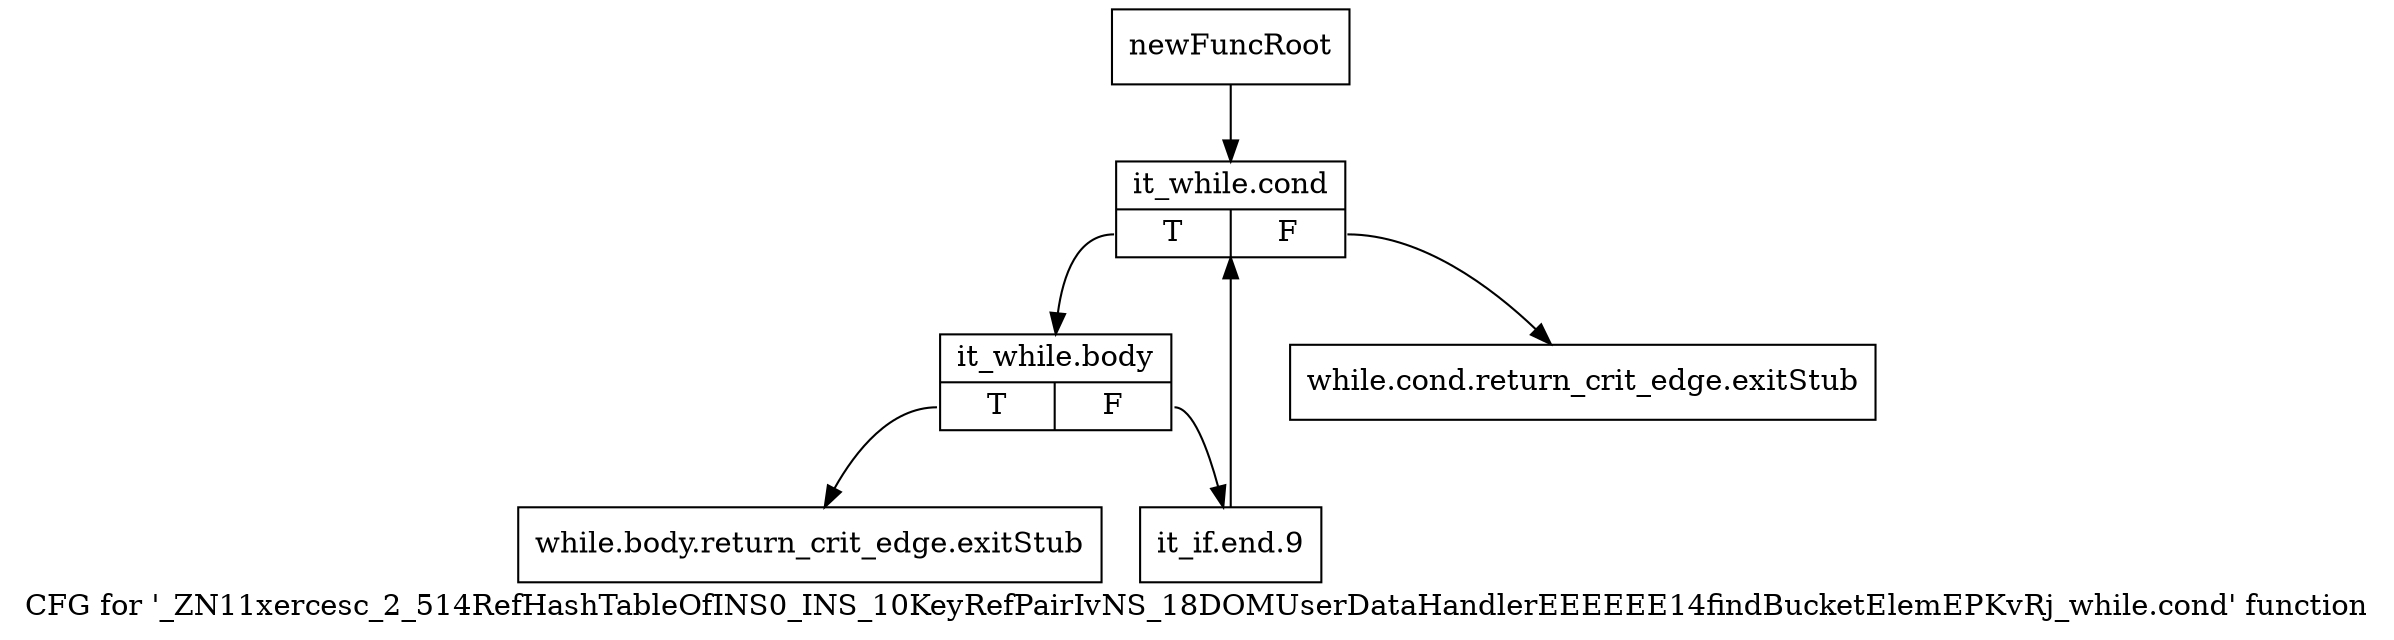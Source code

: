 digraph "CFG for '_ZN11xercesc_2_514RefHashTableOfINS0_INS_10KeyRefPairIvNS_18DOMUserDataHandlerEEEEEE14findBucketElemEPKvRj_while.cond' function" {
	label="CFG for '_ZN11xercesc_2_514RefHashTableOfINS0_INS_10KeyRefPairIvNS_18DOMUserDataHandlerEEEEEE14findBucketElemEPKvRj_while.cond' function";

	Node0x9775a00 [shape=record,label="{newFuncRoot}"];
	Node0x9775a00 -> Node0x9775af0;
	Node0x9775a50 [shape=record,label="{while.cond.return_crit_edge.exitStub}"];
	Node0x9775aa0 [shape=record,label="{while.body.return_crit_edge.exitStub}"];
	Node0x9775af0 [shape=record,label="{it_while.cond|{<s0>T|<s1>F}}"];
	Node0x9775af0:s0 -> Node0x9775b40;
	Node0x9775af0:s1 -> Node0x9775a50;
	Node0x9775b40 [shape=record,label="{it_while.body|{<s0>T|<s1>F}}"];
	Node0x9775b40:s0 -> Node0x9775aa0;
	Node0x9775b40:s1 -> Node0x9775b90;
	Node0x9775b90 [shape=record,label="{it_if.end.9}"];
	Node0x9775b90 -> Node0x9775af0;
}
